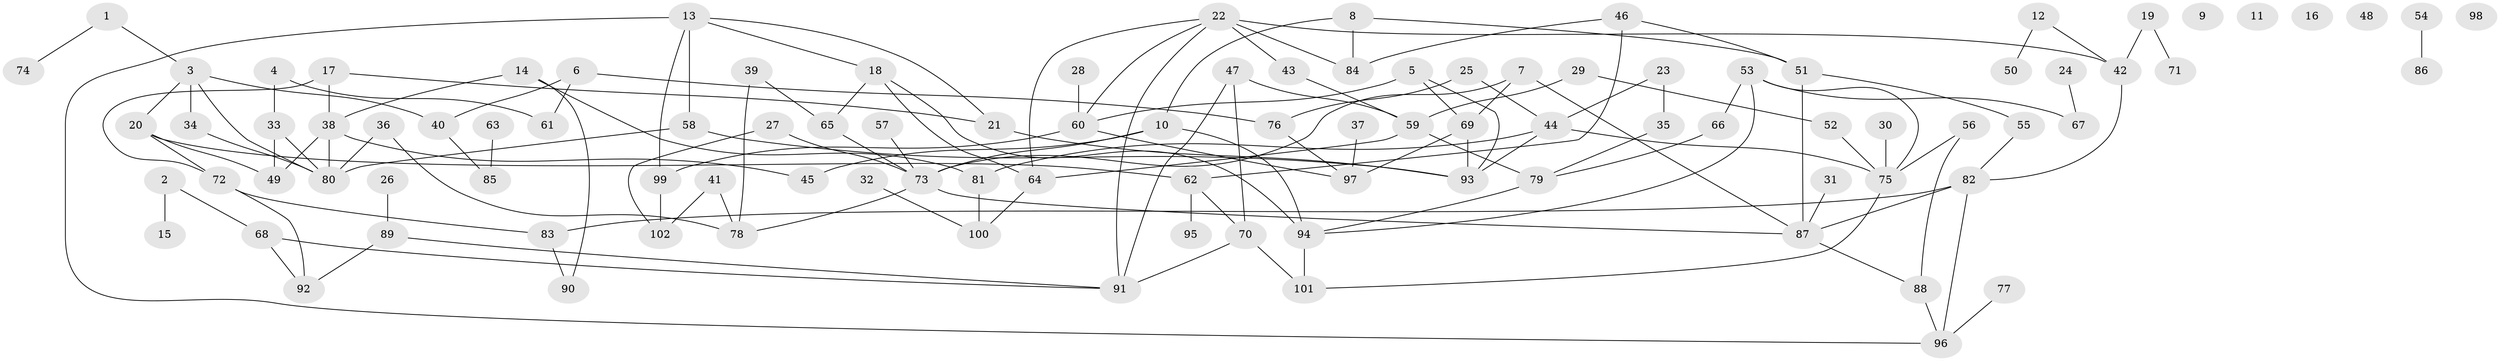 // Generated by graph-tools (version 1.1) at 2025/25/03/09/25 03:25:14]
// undirected, 102 vertices, 142 edges
graph export_dot {
graph [start="1"]
  node [color=gray90,style=filled];
  1;
  2;
  3;
  4;
  5;
  6;
  7;
  8;
  9;
  10;
  11;
  12;
  13;
  14;
  15;
  16;
  17;
  18;
  19;
  20;
  21;
  22;
  23;
  24;
  25;
  26;
  27;
  28;
  29;
  30;
  31;
  32;
  33;
  34;
  35;
  36;
  37;
  38;
  39;
  40;
  41;
  42;
  43;
  44;
  45;
  46;
  47;
  48;
  49;
  50;
  51;
  52;
  53;
  54;
  55;
  56;
  57;
  58;
  59;
  60;
  61;
  62;
  63;
  64;
  65;
  66;
  67;
  68;
  69;
  70;
  71;
  72;
  73;
  74;
  75;
  76;
  77;
  78;
  79;
  80;
  81;
  82;
  83;
  84;
  85;
  86;
  87;
  88;
  89;
  90;
  91;
  92;
  93;
  94;
  95;
  96;
  97;
  98;
  99;
  100;
  101;
  102;
  1 -- 3;
  1 -- 74;
  2 -- 15;
  2 -- 68;
  3 -- 20;
  3 -- 34;
  3 -- 40;
  3 -- 80;
  4 -- 33;
  4 -- 61;
  5 -- 60;
  5 -- 69;
  5 -- 93;
  6 -- 40;
  6 -- 61;
  6 -- 76;
  7 -- 69;
  7 -- 73;
  7 -- 87;
  8 -- 10;
  8 -- 51;
  8 -- 84;
  10 -- 45;
  10 -- 73;
  10 -- 94;
  12 -- 42;
  12 -- 50;
  13 -- 18;
  13 -- 21;
  13 -- 58;
  13 -- 96;
  13 -- 99;
  14 -- 38;
  14 -- 81;
  14 -- 90;
  17 -- 21;
  17 -- 38;
  17 -- 72;
  18 -- 64;
  18 -- 65;
  18 -- 94;
  19 -- 42;
  19 -- 71;
  20 -- 49;
  20 -- 62;
  20 -- 72;
  21 -- 93;
  22 -- 42;
  22 -- 43;
  22 -- 60;
  22 -- 64;
  22 -- 84;
  22 -- 91;
  23 -- 35;
  23 -- 44;
  24 -- 67;
  25 -- 44;
  25 -- 76;
  26 -- 89;
  27 -- 73;
  27 -- 102;
  28 -- 60;
  29 -- 52;
  29 -- 59;
  30 -- 75;
  31 -- 87;
  32 -- 100;
  33 -- 49;
  33 -- 80;
  34 -- 80;
  35 -- 79;
  36 -- 78;
  36 -- 80;
  37 -- 97;
  38 -- 45;
  38 -- 49;
  38 -- 80;
  39 -- 65;
  39 -- 78;
  40 -- 85;
  41 -- 78;
  41 -- 102;
  42 -- 82;
  43 -- 59;
  44 -- 75;
  44 -- 81;
  44 -- 93;
  46 -- 51;
  46 -- 62;
  46 -- 84;
  47 -- 59;
  47 -- 70;
  47 -- 91;
  51 -- 55;
  51 -- 87;
  52 -- 75;
  53 -- 66;
  53 -- 67;
  53 -- 75;
  53 -- 94;
  54 -- 86;
  55 -- 82;
  56 -- 75;
  56 -- 88;
  57 -- 73;
  58 -- 80;
  58 -- 93;
  59 -- 64;
  59 -- 79;
  60 -- 97;
  60 -- 99;
  62 -- 70;
  62 -- 95;
  63 -- 85;
  64 -- 100;
  65 -- 73;
  66 -- 79;
  68 -- 91;
  68 -- 92;
  69 -- 93;
  69 -- 97;
  70 -- 91;
  70 -- 101;
  72 -- 83;
  72 -- 92;
  73 -- 78;
  73 -- 87;
  75 -- 101;
  76 -- 97;
  77 -- 96;
  79 -- 94;
  81 -- 100;
  82 -- 83;
  82 -- 87;
  82 -- 96;
  83 -- 90;
  87 -- 88;
  88 -- 96;
  89 -- 91;
  89 -- 92;
  94 -- 101;
  99 -- 102;
}
